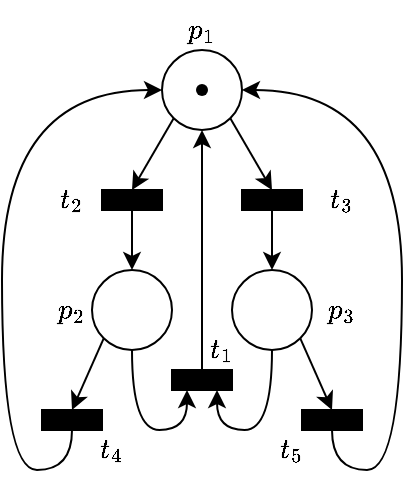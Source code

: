 <mxfile version="24.7.17">
  <diagram name="Pagina-1" id="xYcANwJYEzpBgxGqlxi0">
    <mxGraphModel dx="473" dy="274" grid="1" gridSize="10" guides="1" tooltips="1" connect="1" arrows="1" fold="1" page="1" pageScale="1" pageWidth="827" pageHeight="1169" math="1" shadow="0">
      <root>
        <mxCell id="0" />
        <mxCell id="1" parent="0" />
        <mxCell id="9i6FkmJzO-so8N3dWPEm-2" value="" style="ellipse;whiteSpace=wrap;html=1;aspect=fixed;fillColor=none;" vertex="1" parent="1">
          <mxGeometry x="260" y="300" width="40" height="40" as="geometry" />
        </mxCell>
        <mxCell id="9i6FkmJzO-so8N3dWPEm-16" style="edgeStyle=orthogonalEdgeStyle;rounded=0;orthogonalLoop=1;jettySize=auto;html=1;entryX=0.5;entryY=0;entryDx=0;entryDy=0;" edge="1" parent="1" source="9i6FkmJzO-so8N3dWPEm-3" target="9i6FkmJzO-so8N3dWPEm-10">
          <mxGeometry relative="1" as="geometry" />
        </mxCell>
        <mxCell id="9i6FkmJzO-so8N3dWPEm-3" value="" style="rounded=0;whiteSpace=wrap;html=1;fillColor=#000000;rotation=0;" vertex="1" parent="1">
          <mxGeometry x="230" y="370" width="30" height="10" as="geometry" />
        </mxCell>
        <mxCell id="9i6FkmJzO-so8N3dWPEm-4" value="" style="shape=waypoint;sketch=0;fillStyle=solid;size=6;pointerEvents=1;points=[];fillColor=none;resizable=0;rotatable=0;perimeter=centerPerimeter;snapToPoint=1;" vertex="1" parent="1">
          <mxGeometry x="270" y="310" width="20" height="20" as="geometry" />
        </mxCell>
        <mxCell id="9i6FkmJzO-so8N3dWPEm-5" value="\(t_3\)" style="text;html=1;align=center;verticalAlign=middle;whiteSpace=wrap;rounded=0;" vertex="1" parent="1">
          <mxGeometry x="335" y="365" width="30" height="20" as="geometry" />
        </mxCell>
        <mxCell id="9i6FkmJzO-so8N3dWPEm-6" value="\(p_1\)" style="text;html=1;align=center;verticalAlign=middle;whiteSpace=wrap;rounded=0;" vertex="1" parent="1">
          <mxGeometry x="265" y="280" width="30" height="20" as="geometry" />
        </mxCell>
        <mxCell id="9i6FkmJzO-so8N3dWPEm-15" style="edgeStyle=orthogonalEdgeStyle;rounded=0;orthogonalLoop=1;jettySize=auto;html=1;entryX=0.5;entryY=0;entryDx=0;entryDy=0;" edge="1" parent="1" source="9i6FkmJzO-so8N3dWPEm-7" target="9i6FkmJzO-so8N3dWPEm-11">
          <mxGeometry relative="1" as="geometry" />
        </mxCell>
        <mxCell id="9i6FkmJzO-so8N3dWPEm-7" value="" style="rounded=0;whiteSpace=wrap;html=1;fillColor=#000000;rotation=0;" vertex="1" parent="1">
          <mxGeometry x="300" y="370" width="30" height="10" as="geometry" />
        </mxCell>
        <mxCell id="9i6FkmJzO-so8N3dWPEm-23" style="edgeStyle=orthogonalEdgeStyle;rounded=0;orthogonalLoop=1;jettySize=auto;html=1;entryX=0.25;entryY=1;entryDx=0;entryDy=0;curved=1;" edge="1" parent="1" source="9i6FkmJzO-so8N3dWPEm-10" target="9i6FkmJzO-so8N3dWPEm-19">
          <mxGeometry relative="1" as="geometry" />
        </mxCell>
        <mxCell id="9i6FkmJzO-so8N3dWPEm-10" value="" style="ellipse;whiteSpace=wrap;html=1;aspect=fixed;fillColor=none;" vertex="1" parent="1">
          <mxGeometry x="225" y="410" width="40" height="40" as="geometry" />
        </mxCell>
        <mxCell id="9i6FkmJzO-so8N3dWPEm-22" style="edgeStyle=orthogonalEdgeStyle;rounded=0;orthogonalLoop=1;jettySize=auto;html=1;entryX=0.75;entryY=1;entryDx=0;entryDy=0;curved=1;" edge="1" parent="1" source="9i6FkmJzO-so8N3dWPEm-11" target="9i6FkmJzO-so8N3dWPEm-19">
          <mxGeometry relative="1" as="geometry" />
        </mxCell>
        <mxCell id="9i6FkmJzO-so8N3dWPEm-11" value="" style="ellipse;whiteSpace=wrap;html=1;aspect=fixed;fillColor=none;" vertex="1" parent="1">
          <mxGeometry x="295" y="410" width="40" height="40" as="geometry" />
        </mxCell>
        <mxCell id="9i6FkmJzO-so8N3dWPEm-12" value="\(p_2\)" style="text;html=1;align=center;verticalAlign=middle;whiteSpace=wrap;rounded=0;" vertex="1" parent="1">
          <mxGeometry x="200" y="420" width="30" height="20" as="geometry" />
        </mxCell>
        <mxCell id="9i6FkmJzO-so8N3dWPEm-13" value="\(p_3\)" style="text;html=1;align=center;verticalAlign=middle;whiteSpace=wrap;rounded=0;" vertex="1" parent="1">
          <mxGeometry x="335" y="420" width="30" height="20" as="geometry" />
        </mxCell>
        <mxCell id="9i6FkmJzO-so8N3dWPEm-14" value="\(t_2\)" style="text;html=1;align=center;verticalAlign=middle;whiteSpace=wrap;rounded=0;" vertex="1" parent="1">
          <mxGeometry x="200" y="365" width="30" height="20" as="geometry" />
        </mxCell>
        <mxCell id="9i6FkmJzO-so8N3dWPEm-17" value="" style="endArrow=classic;html=1;rounded=0;exitX=0;exitY=1;exitDx=0;exitDy=0;entryX=0.5;entryY=0;entryDx=0;entryDy=0;" edge="1" parent="1" source="9i6FkmJzO-so8N3dWPEm-2" target="9i6FkmJzO-so8N3dWPEm-3">
          <mxGeometry width="50" height="50" relative="1" as="geometry">
            <mxPoint x="280" y="410" as="sourcePoint" />
            <mxPoint x="330" y="360" as="targetPoint" />
          </mxGeometry>
        </mxCell>
        <mxCell id="9i6FkmJzO-so8N3dWPEm-18" value="" style="endArrow=classic;html=1;rounded=0;exitX=1;exitY=1;exitDx=0;exitDy=0;entryX=0.5;entryY=0;entryDx=0;entryDy=0;" edge="1" parent="1" source="9i6FkmJzO-so8N3dWPEm-2" target="9i6FkmJzO-so8N3dWPEm-7">
          <mxGeometry width="50" height="50" relative="1" as="geometry">
            <mxPoint x="280" y="410" as="sourcePoint" />
            <mxPoint x="330" y="360" as="targetPoint" />
          </mxGeometry>
        </mxCell>
        <mxCell id="9i6FkmJzO-so8N3dWPEm-20" style="edgeStyle=orthogonalEdgeStyle;rounded=0;orthogonalLoop=1;jettySize=auto;html=1;entryX=0.5;entryY=1;entryDx=0;entryDy=0;" edge="1" parent="1" source="9i6FkmJzO-so8N3dWPEm-19" target="9i6FkmJzO-so8N3dWPEm-2">
          <mxGeometry relative="1" as="geometry" />
        </mxCell>
        <mxCell id="9i6FkmJzO-so8N3dWPEm-19" value="" style="rounded=0;whiteSpace=wrap;html=1;fillColor=#000000;rotation=0;" vertex="1" parent="1">
          <mxGeometry x="265" y="460" width="30" height="10" as="geometry" />
        </mxCell>
        <mxCell id="9i6FkmJzO-so8N3dWPEm-21" value="\(t_1\)" style="text;html=1;align=center;verticalAlign=middle;whiteSpace=wrap;rounded=0;" vertex="1" parent="1">
          <mxGeometry x="280" y="440" width="20" height="20" as="geometry" />
        </mxCell>
        <mxCell id="9i6FkmJzO-so8N3dWPEm-30" style="edgeStyle=orthogonalEdgeStyle;rounded=0;orthogonalLoop=1;jettySize=auto;html=1;entryX=0;entryY=0.5;entryDx=0;entryDy=0;curved=1;" edge="1" parent="1" source="9i6FkmJzO-so8N3dWPEm-24" target="9i6FkmJzO-so8N3dWPEm-2">
          <mxGeometry relative="1" as="geometry">
            <Array as="points">
              <mxPoint x="215" y="510" />
              <mxPoint x="180" y="510" />
              <mxPoint x="180" y="320" />
            </Array>
          </mxGeometry>
        </mxCell>
        <mxCell id="9i6FkmJzO-so8N3dWPEm-24" value="" style="rounded=0;whiteSpace=wrap;html=1;fillColor=#000000;rotation=0;" vertex="1" parent="1">
          <mxGeometry x="200" y="480" width="30" height="10" as="geometry" />
        </mxCell>
        <mxCell id="9i6FkmJzO-so8N3dWPEm-31" style="edgeStyle=orthogonalEdgeStyle;rounded=0;orthogonalLoop=1;jettySize=auto;html=1;entryX=1;entryY=0.5;entryDx=0;entryDy=0;curved=1;" edge="1" parent="1" source="9i6FkmJzO-so8N3dWPEm-25" target="9i6FkmJzO-so8N3dWPEm-2">
          <mxGeometry relative="1" as="geometry">
            <Array as="points">
              <mxPoint x="345" y="510" />
              <mxPoint x="380" y="510" />
              <mxPoint x="380" y="320" />
            </Array>
          </mxGeometry>
        </mxCell>
        <mxCell id="9i6FkmJzO-so8N3dWPEm-25" value="" style="rounded=0;whiteSpace=wrap;html=1;fillColor=#000000;rotation=0;" vertex="1" parent="1">
          <mxGeometry x="330" y="480" width="30" height="10" as="geometry" />
        </mxCell>
        <mxCell id="9i6FkmJzO-so8N3dWPEm-26" value="\(t_4\)" style="text;html=1;align=center;verticalAlign=middle;whiteSpace=wrap;rounded=0;" vertex="1" parent="1">
          <mxGeometry x="225" y="490" width="20" height="20" as="geometry" />
        </mxCell>
        <mxCell id="9i6FkmJzO-so8N3dWPEm-27" value="\(t_5\)" style="text;html=1;align=center;verticalAlign=middle;whiteSpace=wrap;rounded=0;" vertex="1" parent="1">
          <mxGeometry x="315" y="490" width="20" height="20" as="geometry" />
        </mxCell>
        <mxCell id="9i6FkmJzO-so8N3dWPEm-28" value="" style="endArrow=classic;html=1;rounded=0;exitX=0;exitY=1;exitDx=0;exitDy=0;entryX=0.5;entryY=0;entryDx=0;entryDy=0;" edge="1" parent="1" source="9i6FkmJzO-so8N3dWPEm-10" target="9i6FkmJzO-so8N3dWPEm-24">
          <mxGeometry width="50" height="50" relative="1" as="geometry">
            <mxPoint x="221" y="440" as="sourcePoint" />
            <mxPoint x="200" y="476" as="targetPoint" />
          </mxGeometry>
        </mxCell>
        <mxCell id="9i6FkmJzO-so8N3dWPEm-29" value="" style="endArrow=classic;html=1;rounded=0;exitX=1;exitY=1;exitDx=0;exitDy=0;entryX=0.5;entryY=0;entryDx=0;entryDy=0;" edge="1" parent="1" source="9i6FkmJzO-so8N3dWPEm-11" target="9i6FkmJzO-so8N3dWPEm-25">
          <mxGeometry width="50" height="50" relative="1" as="geometry">
            <mxPoint x="242" y="456" as="sourcePoint" />
            <mxPoint x="225" y="490" as="targetPoint" />
          </mxGeometry>
        </mxCell>
      </root>
    </mxGraphModel>
  </diagram>
</mxfile>
